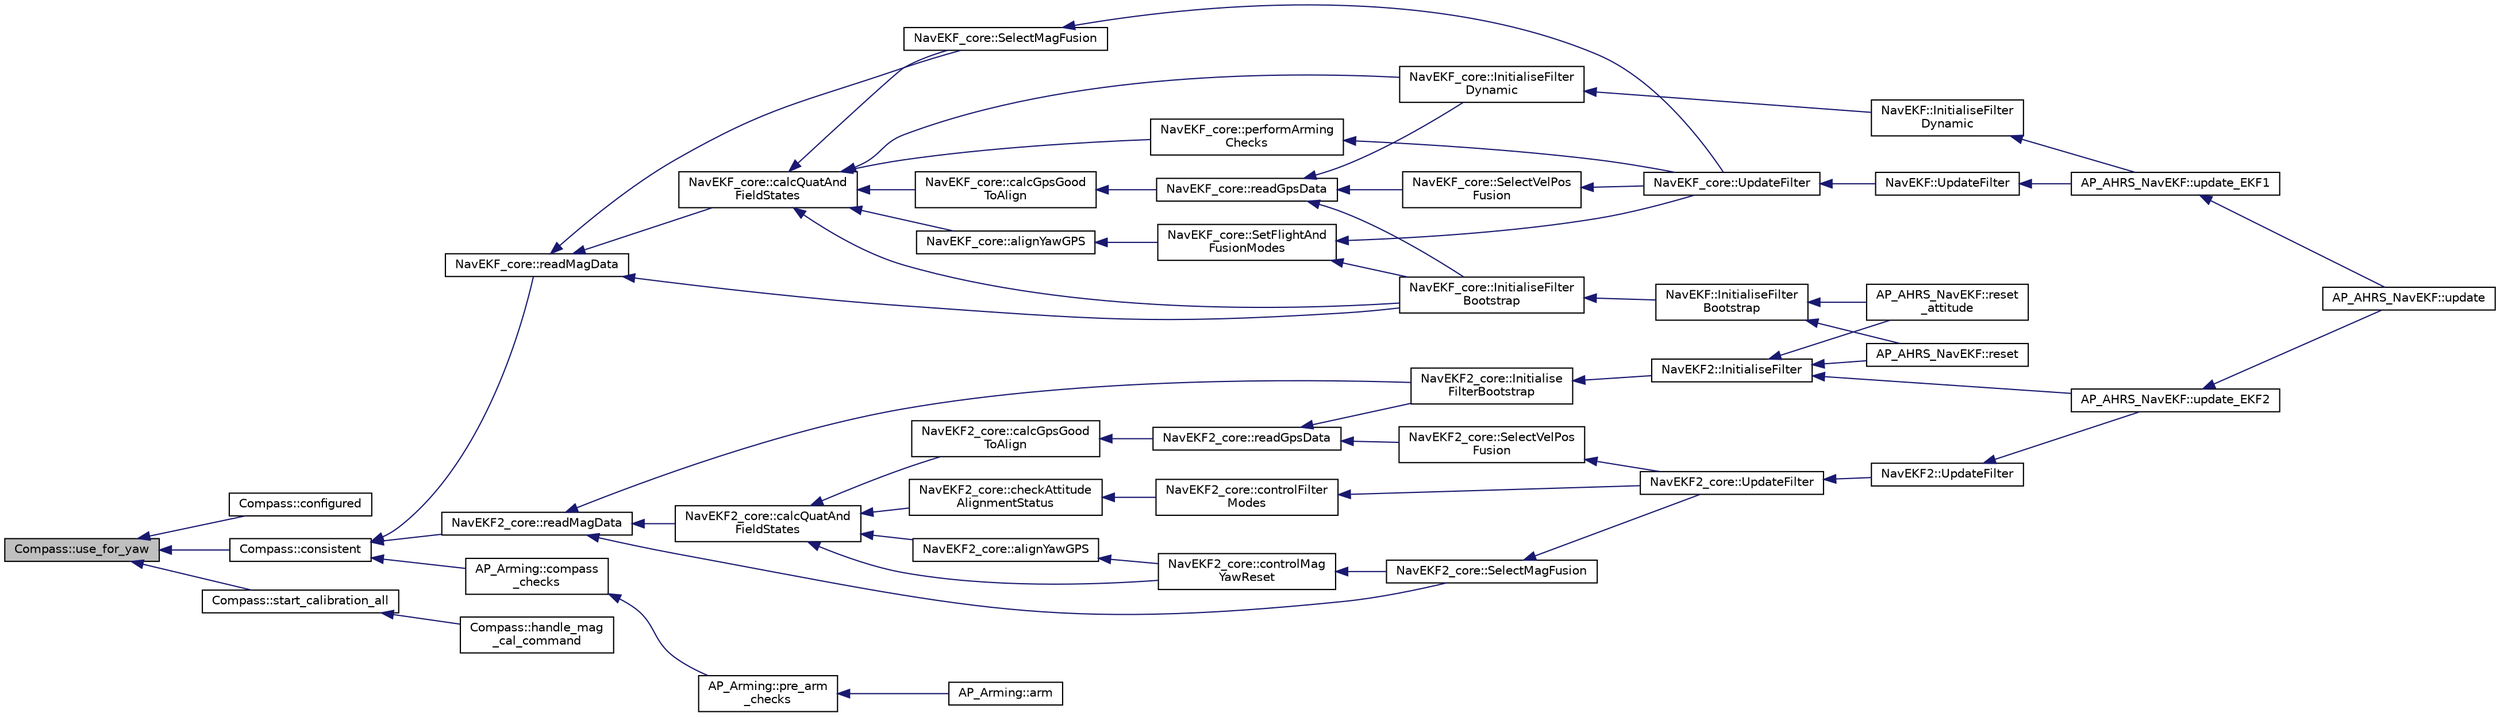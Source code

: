 digraph "Compass::use_for_yaw"
{
 // INTERACTIVE_SVG=YES
  edge [fontname="Helvetica",fontsize="10",labelfontname="Helvetica",labelfontsize="10"];
  node [fontname="Helvetica",fontsize="10",shape=record];
  rankdir="LR";
  Node1 [label="Compass::use_for_yaw",height=0.2,width=0.4,color="black", fillcolor="grey75", style="filled", fontcolor="black"];
  Node1 -> Node2 [dir="back",color="midnightblue",fontsize="10",style="solid",fontname="Helvetica"];
  Node2 [label="Compass::configured",height=0.2,width=0.4,color="black", fillcolor="white", style="filled",URL="$classCompass.html#a1479c75532bc97308b1c698b67cf9bcc"];
  Node1 -> Node3 [dir="back",color="midnightblue",fontsize="10",style="solid",fontname="Helvetica"];
  Node3 [label="Compass::consistent",height=0.2,width=0.4,color="black", fillcolor="white", style="filled",URL="$classCompass.html#a59f46d32a935d4faecc4a28d262c4388"];
  Node3 -> Node4 [dir="back",color="midnightblue",fontsize="10",style="solid",fontname="Helvetica"];
  Node4 [label="AP_Arming::compass\l_checks",height=0.2,width=0.4,color="black", fillcolor="white", style="filled",URL="$classAP__Arming.html#a24332b3f5e2e233914bce12e69ae9564"];
  Node4 -> Node5 [dir="back",color="midnightblue",fontsize="10",style="solid",fontname="Helvetica"];
  Node5 [label="AP_Arming::pre_arm\l_checks",height=0.2,width=0.4,color="black", fillcolor="white", style="filled",URL="$classAP__Arming.html#a73c03baf7f22b7124a2ac9e9286a850a"];
  Node5 -> Node6 [dir="back",color="midnightblue",fontsize="10",style="solid",fontname="Helvetica"];
  Node6 [label="AP_Arming::arm",height=0.2,width=0.4,color="black", fillcolor="white", style="filled",URL="$classAP__Arming.html#a47b859d9929a736df2f08a1cad03efcb"];
  Node3 -> Node7 [dir="back",color="midnightblue",fontsize="10",style="solid",fontname="Helvetica"];
  Node7 [label="NavEKF_core::readMagData",height=0.2,width=0.4,color="black", fillcolor="white", style="filled",URL="$classNavEKF__core.html#a6bca96975c2172ba359a56fa33bcc8ac"];
  Node7 -> Node8 [dir="back",color="midnightblue",fontsize="10",style="solid",fontname="Helvetica"];
  Node8 [label="NavEKF_core::InitialiseFilter\lBootstrap",height=0.2,width=0.4,color="black", fillcolor="white", style="filled",URL="$classNavEKF__core.html#ab5cf1fe4bc4140da298da0ca89f8e3ca"];
  Node8 -> Node9 [dir="back",color="midnightblue",fontsize="10",style="solid",fontname="Helvetica"];
  Node9 [label="NavEKF::InitialiseFilter\lBootstrap",height=0.2,width=0.4,color="black", fillcolor="white", style="filled",URL="$classNavEKF.html#a290932b02347c5247f036fbc3c7af9d8"];
  Node9 -> Node10 [dir="back",color="midnightblue",fontsize="10",style="solid",fontname="Helvetica"];
  Node10 [label="AP_AHRS_NavEKF::reset",height=0.2,width=0.4,color="black", fillcolor="white", style="filled",URL="$classAP__AHRS__NavEKF.html#abdb5e9bc0803f733ab1b0a423baad8d1"];
  Node9 -> Node11 [dir="back",color="midnightblue",fontsize="10",style="solid",fontname="Helvetica"];
  Node11 [label="AP_AHRS_NavEKF::reset\l_attitude",height=0.2,width=0.4,color="black", fillcolor="white", style="filled",URL="$classAP__AHRS__NavEKF.html#ae76a84b4b941df4d8a4304ff242d18a5"];
  Node7 -> Node12 [dir="back",color="midnightblue",fontsize="10",style="solid",fontname="Helvetica"];
  Node12 [label="NavEKF_core::SelectMagFusion",height=0.2,width=0.4,color="black", fillcolor="white", style="filled",URL="$classNavEKF__core.html#a37abf607040d13164cbd5076adcec844"];
  Node12 -> Node13 [dir="back",color="midnightblue",fontsize="10",style="solid",fontname="Helvetica"];
  Node13 [label="NavEKF_core::UpdateFilter",height=0.2,width=0.4,color="black", fillcolor="white", style="filled",URL="$classNavEKF__core.html#addb3791473c00d6f49b485ae3ce22f26"];
  Node13 -> Node14 [dir="back",color="midnightblue",fontsize="10",style="solid",fontname="Helvetica"];
  Node14 [label="NavEKF::UpdateFilter",height=0.2,width=0.4,color="black", fillcolor="white", style="filled",URL="$classNavEKF.html#a58d3c9694abab421e8eadd78e72ac67c"];
  Node14 -> Node15 [dir="back",color="midnightblue",fontsize="10",style="solid",fontname="Helvetica"];
  Node15 [label="AP_AHRS_NavEKF::update_EKF1",height=0.2,width=0.4,color="black", fillcolor="white", style="filled",URL="$classAP__AHRS__NavEKF.html#aff7b2c4f3428a48ab5ed210e89df4f76"];
  Node15 -> Node16 [dir="back",color="midnightblue",fontsize="10",style="solid",fontname="Helvetica"];
  Node16 [label="AP_AHRS_NavEKF::update",height=0.2,width=0.4,color="black", fillcolor="white", style="filled",URL="$classAP__AHRS__NavEKF.html#a9d5f47f1bc0e3864bbc4c6c6e2ca8b1c"];
  Node7 -> Node17 [dir="back",color="midnightblue",fontsize="10",style="solid",fontname="Helvetica"];
  Node17 [label="NavEKF_core::calcQuatAnd\lFieldStates",height=0.2,width=0.4,color="black", fillcolor="white", style="filled",URL="$classNavEKF__core.html#a35eda8605e93abe2e9d469c60fe29fa4"];
  Node17 -> Node18 [dir="back",color="midnightblue",fontsize="10",style="solid",fontname="Helvetica"];
  Node18 [label="NavEKF_core::InitialiseFilter\lDynamic",height=0.2,width=0.4,color="black", fillcolor="white", style="filled",URL="$classNavEKF__core.html#a88ff1e4a9bbafca3f735e3891b8fa2fa"];
  Node18 -> Node19 [dir="back",color="midnightblue",fontsize="10",style="solid",fontname="Helvetica"];
  Node19 [label="NavEKF::InitialiseFilter\lDynamic",height=0.2,width=0.4,color="black", fillcolor="white", style="filled",URL="$classNavEKF.html#a12500a621febd8f914f6e16db4c28759"];
  Node19 -> Node15 [dir="back",color="midnightblue",fontsize="10",style="solid",fontname="Helvetica"];
  Node17 -> Node8 [dir="back",color="midnightblue",fontsize="10",style="solid",fontname="Helvetica"];
  Node17 -> Node12 [dir="back",color="midnightblue",fontsize="10",style="solid",fontname="Helvetica"];
  Node17 -> Node20 [dir="back",color="midnightblue",fontsize="10",style="solid",fontname="Helvetica"];
  Node20 [label="NavEKF_core::alignYawGPS",height=0.2,width=0.4,color="black", fillcolor="white", style="filled",URL="$classNavEKF__core.html#adb443a8228f901a797432cadfef94f09"];
  Node20 -> Node21 [dir="back",color="midnightblue",fontsize="10",style="solid",fontname="Helvetica"];
  Node21 [label="NavEKF_core::SetFlightAnd\lFusionModes",height=0.2,width=0.4,color="black", fillcolor="white", style="filled",URL="$classNavEKF__core.html#ae2024878cb7582599b10e69477313fda"];
  Node21 -> Node8 [dir="back",color="midnightblue",fontsize="10",style="solid",fontname="Helvetica"];
  Node21 -> Node13 [dir="back",color="midnightblue",fontsize="10",style="solid",fontname="Helvetica"];
  Node17 -> Node22 [dir="back",color="midnightblue",fontsize="10",style="solid",fontname="Helvetica"];
  Node22 [label="NavEKF_core::performArming\lChecks",height=0.2,width=0.4,color="black", fillcolor="white", style="filled",URL="$classNavEKF__core.html#a11622afea6e79a1f24ffa31299a51ee8"];
  Node22 -> Node13 [dir="back",color="midnightblue",fontsize="10",style="solid",fontname="Helvetica"];
  Node17 -> Node23 [dir="back",color="midnightblue",fontsize="10",style="solid",fontname="Helvetica"];
  Node23 [label="NavEKF_core::calcGpsGood\lToAlign",height=0.2,width=0.4,color="black", fillcolor="white", style="filled",URL="$classNavEKF__core.html#acab2d8eaf3c773c1ec8d27a79fd7f374"];
  Node23 -> Node24 [dir="back",color="midnightblue",fontsize="10",style="solid",fontname="Helvetica"];
  Node24 [label="NavEKF_core::readGpsData",height=0.2,width=0.4,color="black", fillcolor="white", style="filled",URL="$classNavEKF__core.html#a93e62bbf5bd5071291db0515975e8124"];
  Node24 -> Node18 [dir="back",color="midnightblue",fontsize="10",style="solid",fontname="Helvetica"];
  Node24 -> Node8 [dir="back",color="midnightblue",fontsize="10",style="solid",fontname="Helvetica"];
  Node24 -> Node25 [dir="back",color="midnightblue",fontsize="10",style="solid",fontname="Helvetica"];
  Node25 [label="NavEKF_core::SelectVelPos\lFusion",height=0.2,width=0.4,color="black", fillcolor="white", style="filled",URL="$classNavEKF__core.html#a20167ef21dc07706f5719ff38a2c60a5"];
  Node25 -> Node13 [dir="back",color="midnightblue",fontsize="10",style="solid",fontname="Helvetica"];
  Node3 -> Node26 [dir="back",color="midnightblue",fontsize="10",style="solid",fontname="Helvetica"];
  Node26 [label="NavEKF2_core::readMagData",height=0.2,width=0.4,color="black", fillcolor="white", style="filled",URL="$classNavEKF2__core.html#abf6ac301297f486d9690d97c7a19dad8"];
  Node26 -> Node27 [dir="back",color="midnightblue",fontsize="10",style="solid",fontname="Helvetica"];
  Node27 [label="NavEKF2_core::Initialise\lFilterBootstrap",height=0.2,width=0.4,color="black", fillcolor="white", style="filled",URL="$classNavEKF2__core.html#a4a06ae47c3edebdecd2b179a0567f00b"];
  Node27 -> Node28 [dir="back",color="midnightblue",fontsize="10",style="solid",fontname="Helvetica"];
  Node28 [label="NavEKF2::InitialiseFilter",height=0.2,width=0.4,color="black", fillcolor="white", style="filled",URL="$classNavEKF2.html#a9c447b8d84abf2dfc845ddbbbad46a2b"];
  Node28 -> Node29 [dir="back",color="midnightblue",fontsize="10",style="solid",fontname="Helvetica"];
  Node29 [label="AP_AHRS_NavEKF::update_EKF2",height=0.2,width=0.4,color="black", fillcolor="white", style="filled",URL="$classAP__AHRS__NavEKF.html#a0187c6d3d4348b002a204c05d3e94b07"];
  Node29 -> Node16 [dir="back",color="midnightblue",fontsize="10",style="solid",fontname="Helvetica"];
  Node28 -> Node10 [dir="back",color="midnightblue",fontsize="10",style="solid",fontname="Helvetica"];
  Node28 -> Node11 [dir="back",color="midnightblue",fontsize="10",style="solid",fontname="Helvetica"];
  Node26 -> Node30 [dir="back",color="midnightblue",fontsize="10",style="solid",fontname="Helvetica"];
  Node30 [label="NavEKF2_core::calcQuatAnd\lFieldStates",height=0.2,width=0.4,color="black", fillcolor="white", style="filled",URL="$classNavEKF2__core.html#af6d172634e15ba1643bf4c53c390f5e2"];
  Node30 -> Node31 [dir="back",color="midnightblue",fontsize="10",style="solid",fontname="Helvetica"];
  Node31 [label="NavEKF2_core::checkAttitude\lAlignmentStatus",height=0.2,width=0.4,color="black", fillcolor="white", style="filled",URL="$classNavEKF2__core.html#aeae0381fbcdde23ea1a58f929d0aeafb"];
  Node31 -> Node32 [dir="back",color="midnightblue",fontsize="10",style="solid",fontname="Helvetica"];
  Node32 [label="NavEKF2_core::controlFilter\lModes",height=0.2,width=0.4,color="black", fillcolor="white", style="filled",URL="$classNavEKF2__core.html#a9c41b138c335540f4cc51c4b3fff9b9f"];
  Node32 -> Node33 [dir="back",color="midnightblue",fontsize="10",style="solid",fontname="Helvetica"];
  Node33 [label="NavEKF2_core::UpdateFilter",height=0.2,width=0.4,color="black", fillcolor="white", style="filled",URL="$classNavEKF2__core.html#a5f5c815cbd5ebba30d731f89f87726c3"];
  Node33 -> Node34 [dir="back",color="midnightblue",fontsize="10",style="solid",fontname="Helvetica"];
  Node34 [label="NavEKF2::UpdateFilter",height=0.2,width=0.4,color="black", fillcolor="white", style="filled",URL="$classNavEKF2.html#a72815b1bbd9d7ceb0ff7ae52d14516df"];
  Node34 -> Node29 [dir="back",color="midnightblue",fontsize="10",style="solid",fontname="Helvetica"];
  Node30 -> Node35 [dir="back",color="midnightblue",fontsize="10",style="solid",fontname="Helvetica"];
  Node35 [label="NavEKF2_core::controlMag\lYawReset",height=0.2,width=0.4,color="black", fillcolor="white", style="filled",URL="$classNavEKF2__core.html#a3989e564224adfa26b0e32a5a03aca10"];
  Node35 -> Node36 [dir="back",color="midnightblue",fontsize="10",style="solid",fontname="Helvetica"];
  Node36 [label="NavEKF2_core::SelectMagFusion",height=0.2,width=0.4,color="black", fillcolor="white", style="filled",URL="$classNavEKF2__core.html#aa0f6cd840e93e0233f056c88ce45ef85"];
  Node36 -> Node33 [dir="back",color="midnightblue",fontsize="10",style="solid",fontname="Helvetica"];
  Node30 -> Node37 [dir="back",color="midnightblue",fontsize="10",style="solid",fontname="Helvetica"];
  Node37 [label="NavEKF2_core::alignYawGPS",height=0.2,width=0.4,color="black", fillcolor="white", style="filled",URL="$classNavEKF2__core.html#a58dc1ea1ca1648bb0fbc66d301d764e9"];
  Node37 -> Node35 [dir="back",color="midnightblue",fontsize="10",style="solid",fontname="Helvetica"];
  Node30 -> Node38 [dir="back",color="midnightblue",fontsize="10",style="solid",fontname="Helvetica"];
  Node38 [label="NavEKF2_core::calcGpsGood\lToAlign",height=0.2,width=0.4,color="black", fillcolor="white", style="filled",URL="$classNavEKF2__core.html#af17ad10645eedde6134e5988ed2b80b2"];
  Node38 -> Node39 [dir="back",color="midnightblue",fontsize="10",style="solid",fontname="Helvetica"];
  Node39 [label="NavEKF2_core::readGpsData",height=0.2,width=0.4,color="black", fillcolor="white", style="filled",URL="$classNavEKF2__core.html#ae325dba2deac733f1de41c5e7ee4f707"];
  Node39 -> Node27 [dir="back",color="midnightblue",fontsize="10",style="solid",fontname="Helvetica"];
  Node39 -> Node40 [dir="back",color="midnightblue",fontsize="10",style="solid",fontname="Helvetica"];
  Node40 [label="NavEKF2_core::SelectVelPos\lFusion",height=0.2,width=0.4,color="black", fillcolor="white", style="filled",URL="$classNavEKF2__core.html#aff31047fa71772bca7ce574617ede0f6"];
  Node40 -> Node33 [dir="back",color="midnightblue",fontsize="10",style="solid",fontname="Helvetica"];
  Node26 -> Node36 [dir="back",color="midnightblue",fontsize="10",style="solid",fontname="Helvetica"];
  Node1 -> Node41 [dir="back",color="midnightblue",fontsize="10",style="solid",fontname="Helvetica"];
  Node41 [label="Compass::start_calibration_all",height=0.2,width=0.4,color="black", fillcolor="white", style="filled",URL="$classCompass.html#a5a23f669e6cf4f280fed608af6bce0c8"];
  Node41 -> Node42 [dir="back",color="midnightblue",fontsize="10",style="solid",fontname="Helvetica"];
  Node42 [label="Compass::handle_mag\l_cal_command",height=0.2,width=0.4,color="black", fillcolor="white", style="filled",URL="$classCompass.html#a5b92dfeb8382c411fc5cdfe2c35569b0"];
}
